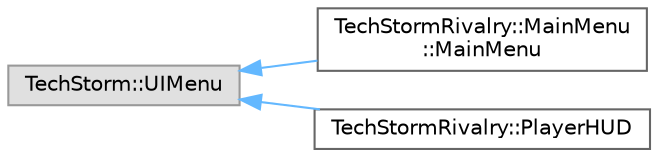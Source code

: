 digraph "Graphical Class Hierarchy"
{
 // LATEX_PDF_SIZE
  bgcolor="transparent";
  edge [fontname=Helvetica,fontsize=10,labelfontname=Helvetica,labelfontsize=10];
  node [fontname=Helvetica,fontsize=10,shape=box,height=0.2,width=0.4];
  rankdir="LR";
  Node0 [id="Node000000",label="TechStorm::UIMenu",height=0.2,width=0.4,color="grey60", fillcolor="#E0E0E0", style="filled",tooltip=" "];
  Node0 -> Node1 [id="edge145_Node000000_Node000001",dir="back",color="steelblue1",style="solid",tooltip=" "];
  Node1 [id="Node000001",label="TechStormRivalry::MainMenu\l::MainMenu",height=0.2,width=0.4,color="grey40", fillcolor="white", style="filled",URL="$class_tech_storm_rivalry_1_1_main_menu_1_1_main_menu.html",tooltip=" "];
  Node0 -> Node2 [id="edge146_Node000000_Node000002",dir="back",color="steelblue1",style="solid",tooltip=" "];
  Node2 [id="Node000002",label="TechStormRivalry::PlayerHUD",height=0.2,width=0.4,color="grey40", fillcolor="white", style="filled",URL="$class_tech_storm_rivalry_1_1_player_h_u_d.html",tooltip=" "];
}
